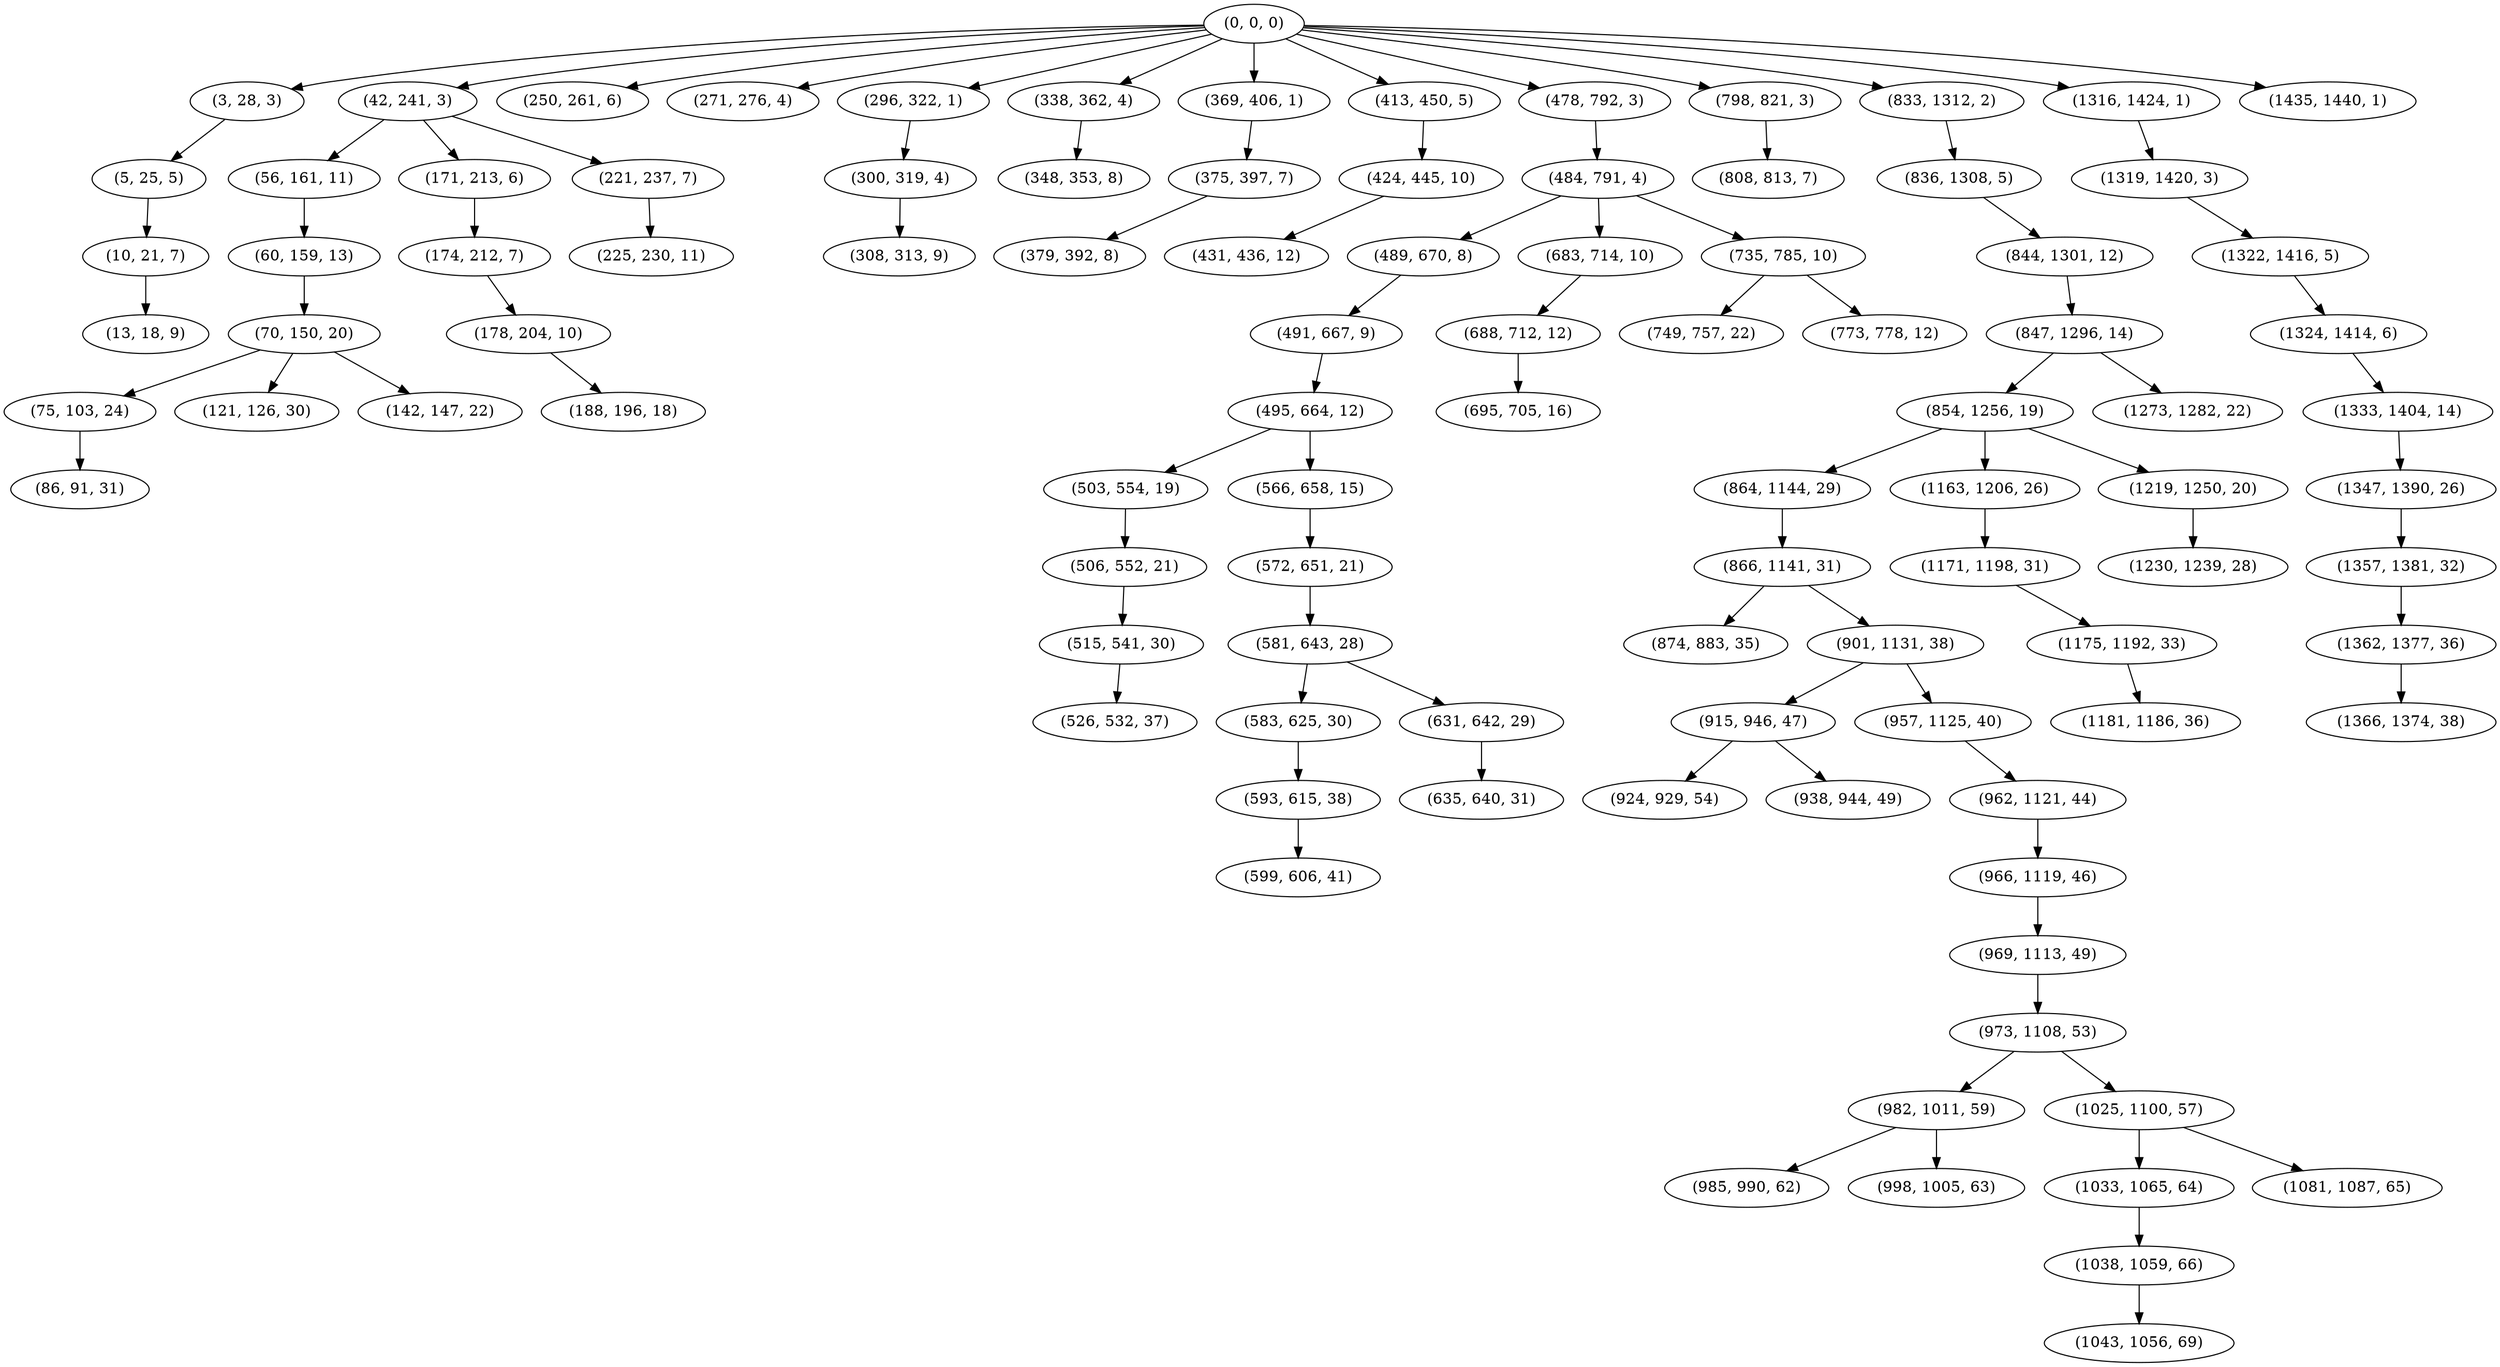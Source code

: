 digraph tree {
    "(0, 0, 0)";
    "(3, 28, 3)";
    "(5, 25, 5)";
    "(10, 21, 7)";
    "(13, 18, 9)";
    "(42, 241, 3)";
    "(56, 161, 11)";
    "(60, 159, 13)";
    "(70, 150, 20)";
    "(75, 103, 24)";
    "(86, 91, 31)";
    "(121, 126, 30)";
    "(142, 147, 22)";
    "(171, 213, 6)";
    "(174, 212, 7)";
    "(178, 204, 10)";
    "(188, 196, 18)";
    "(221, 237, 7)";
    "(225, 230, 11)";
    "(250, 261, 6)";
    "(271, 276, 4)";
    "(296, 322, 1)";
    "(300, 319, 4)";
    "(308, 313, 9)";
    "(338, 362, 4)";
    "(348, 353, 8)";
    "(369, 406, 1)";
    "(375, 397, 7)";
    "(379, 392, 8)";
    "(413, 450, 5)";
    "(424, 445, 10)";
    "(431, 436, 12)";
    "(478, 792, 3)";
    "(484, 791, 4)";
    "(489, 670, 8)";
    "(491, 667, 9)";
    "(495, 664, 12)";
    "(503, 554, 19)";
    "(506, 552, 21)";
    "(515, 541, 30)";
    "(526, 532, 37)";
    "(566, 658, 15)";
    "(572, 651, 21)";
    "(581, 643, 28)";
    "(583, 625, 30)";
    "(593, 615, 38)";
    "(599, 606, 41)";
    "(631, 642, 29)";
    "(635, 640, 31)";
    "(683, 714, 10)";
    "(688, 712, 12)";
    "(695, 705, 16)";
    "(735, 785, 10)";
    "(749, 757, 22)";
    "(773, 778, 12)";
    "(798, 821, 3)";
    "(808, 813, 7)";
    "(833, 1312, 2)";
    "(836, 1308, 5)";
    "(844, 1301, 12)";
    "(847, 1296, 14)";
    "(854, 1256, 19)";
    "(864, 1144, 29)";
    "(866, 1141, 31)";
    "(874, 883, 35)";
    "(901, 1131, 38)";
    "(915, 946, 47)";
    "(924, 929, 54)";
    "(938, 944, 49)";
    "(957, 1125, 40)";
    "(962, 1121, 44)";
    "(966, 1119, 46)";
    "(969, 1113, 49)";
    "(973, 1108, 53)";
    "(982, 1011, 59)";
    "(985, 990, 62)";
    "(998, 1005, 63)";
    "(1025, 1100, 57)";
    "(1033, 1065, 64)";
    "(1038, 1059, 66)";
    "(1043, 1056, 69)";
    "(1081, 1087, 65)";
    "(1163, 1206, 26)";
    "(1171, 1198, 31)";
    "(1175, 1192, 33)";
    "(1181, 1186, 36)";
    "(1219, 1250, 20)";
    "(1230, 1239, 28)";
    "(1273, 1282, 22)";
    "(1316, 1424, 1)";
    "(1319, 1420, 3)";
    "(1322, 1416, 5)";
    "(1324, 1414, 6)";
    "(1333, 1404, 14)";
    "(1347, 1390, 26)";
    "(1357, 1381, 32)";
    "(1362, 1377, 36)";
    "(1366, 1374, 38)";
    "(1435, 1440, 1)";
    "(0, 0, 0)" -> "(3, 28, 3)";
    "(0, 0, 0)" -> "(42, 241, 3)";
    "(0, 0, 0)" -> "(250, 261, 6)";
    "(0, 0, 0)" -> "(271, 276, 4)";
    "(0, 0, 0)" -> "(296, 322, 1)";
    "(0, 0, 0)" -> "(338, 362, 4)";
    "(0, 0, 0)" -> "(369, 406, 1)";
    "(0, 0, 0)" -> "(413, 450, 5)";
    "(0, 0, 0)" -> "(478, 792, 3)";
    "(0, 0, 0)" -> "(798, 821, 3)";
    "(0, 0, 0)" -> "(833, 1312, 2)";
    "(0, 0, 0)" -> "(1316, 1424, 1)";
    "(0, 0, 0)" -> "(1435, 1440, 1)";
    "(3, 28, 3)" -> "(5, 25, 5)";
    "(5, 25, 5)" -> "(10, 21, 7)";
    "(10, 21, 7)" -> "(13, 18, 9)";
    "(42, 241, 3)" -> "(56, 161, 11)";
    "(42, 241, 3)" -> "(171, 213, 6)";
    "(42, 241, 3)" -> "(221, 237, 7)";
    "(56, 161, 11)" -> "(60, 159, 13)";
    "(60, 159, 13)" -> "(70, 150, 20)";
    "(70, 150, 20)" -> "(75, 103, 24)";
    "(70, 150, 20)" -> "(121, 126, 30)";
    "(70, 150, 20)" -> "(142, 147, 22)";
    "(75, 103, 24)" -> "(86, 91, 31)";
    "(171, 213, 6)" -> "(174, 212, 7)";
    "(174, 212, 7)" -> "(178, 204, 10)";
    "(178, 204, 10)" -> "(188, 196, 18)";
    "(221, 237, 7)" -> "(225, 230, 11)";
    "(296, 322, 1)" -> "(300, 319, 4)";
    "(300, 319, 4)" -> "(308, 313, 9)";
    "(338, 362, 4)" -> "(348, 353, 8)";
    "(369, 406, 1)" -> "(375, 397, 7)";
    "(375, 397, 7)" -> "(379, 392, 8)";
    "(413, 450, 5)" -> "(424, 445, 10)";
    "(424, 445, 10)" -> "(431, 436, 12)";
    "(478, 792, 3)" -> "(484, 791, 4)";
    "(484, 791, 4)" -> "(489, 670, 8)";
    "(484, 791, 4)" -> "(683, 714, 10)";
    "(484, 791, 4)" -> "(735, 785, 10)";
    "(489, 670, 8)" -> "(491, 667, 9)";
    "(491, 667, 9)" -> "(495, 664, 12)";
    "(495, 664, 12)" -> "(503, 554, 19)";
    "(495, 664, 12)" -> "(566, 658, 15)";
    "(503, 554, 19)" -> "(506, 552, 21)";
    "(506, 552, 21)" -> "(515, 541, 30)";
    "(515, 541, 30)" -> "(526, 532, 37)";
    "(566, 658, 15)" -> "(572, 651, 21)";
    "(572, 651, 21)" -> "(581, 643, 28)";
    "(581, 643, 28)" -> "(583, 625, 30)";
    "(581, 643, 28)" -> "(631, 642, 29)";
    "(583, 625, 30)" -> "(593, 615, 38)";
    "(593, 615, 38)" -> "(599, 606, 41)";
    "(631, 642, 29)" -> "(635, 640, 31)";
    "(683, 714, 10)" -> "(688, 712, 12)";
    "(688, 712, 12)" -> "(695, 705, 16)";
    "(735, 785, 10)" -> "(749, 757, 22)";
    "(735, 785, 10)" -> "(773, 778, 12)";
    "(798, 821, 3)" -> "(808, 813, 7)";
    "(833, 1312, 2)" -> "(836, 1308, 5)";
    "(836, 1308, 5)" -> "(844, 1301, 12)";
    "(844, 1301, 12)" -> "(847, 1296, 14)";
    "(847, 1296, 14)" -> "(854, 1256, 19)";
    "(847, 1296, 14)" -> "(1273, 1282, 22)";
    "(854, 1256, 19)" -> "(864, 1144, 29)";
    "(854, 1256, 19)" -> "(1163, 1206, 26)";
    "(854, 1256, 19)" -> "(1219, 1250, 20)";
    "(864, 1144, 29)" -> "(866, 1141, 31)";
    "(866, 1141, 31)" -> "(874, 883, 35)";
    "(866, 1141, 31)" -> "(901, 1131, 38)";
    "(901, 1131, 38)" -> "(915, 946, 47)";
    "(901, 1131, 38)" -> "(957, 1125, 40)";
    "(915, 946, 47)" -> "(924, 929, 54)";
    "(915, 946, 47)" -> "(938, 944, 49)";
    "(957, 1125, 40)" -> "(962, 1121, 44)";
    "(962, 1121, 44)" -> "(966, 1119, 46)";
    "(966, 1119, 46)" -> "(969, 1113, 49)";
    "(969, 1113, 49)" -> "(973, 1108, 53)";
    "(973, 1108, 53)" -> "(982, 1011, 59)";
    "(973, 1108, 53)" -> "(1025, 1100, 57)";
    "(982, 1011, 59)" -> "(985, 990, 62)";
    "(982, 1011, 59)" -> "(998, 1005, 63)";
    "(1025, 1100, 57)" -> "(1033, 1065, 64)";
    "(1025, 1100, 57)" -> "(1081, 1087, 65)";
    "(1033, 1065, 64)" -> "(1038, 1059, 66)";
    "(1038, 1059, 66)" -> "(1043, 1056, 69)";
    "(1163, 1206, 26)" -> "(1171, 1198, 31)";
    "(1171, 1198, 31)" -> "(1175, 1192, 33)";
    "(1175, 1192, 33)" -> "(1181, 1186, 36)";
    "(1219, 1250, 20)" -> "(1230, 1239, 28)";
    "(1316, 1424, 1)" -> "(1319, 1420, 3)";
    "(1319, 1420, 3)" -> "(1322, 1416, 5)";
    "(1322, 1416, 5)" -> "(1324, 1414, 6)";
    "(1324, 1414, 6)" -> "(1333, 1404, 14)";
    "(1333, 1404, 14)" -> "(1347, 1390, 26)";
    "(1347, 1390, 26)" -> "(1357, 1381, 32)";
    "(1357, 1381, 32)" -> "(1362, 1377, 36)";
    "(1362, 1377, 36)" -> "(1366, 1374, 38)";
}
